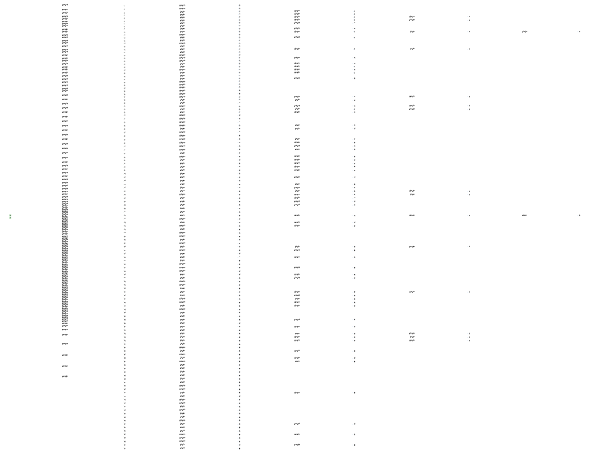digraph D {
rankdir=LR
size="4,3"
ratio="fill"
node[color="black",shape="square",fillcolor="darkseagreen3",style="filled"]
 0
 N1
 node[color="black",shape="circle",style=""]
 
edge[style="solid"]
edge[style="solid"]
0->1[label="c=1622.0,t=175.0",color="darkseagreen3"] 
edge[style="solid"]
1->55[label="c=120.0,t=174.0",color="dodgerblue2"] 
edge[style="solid"]
0->2[label="c=1622.0,t=207.0",color="darkseagreen3"] 
edge[style="solid"]
2->66[label="c=120.0,t=128.0",color="dodgerblue2"] 
edge[style="solid"]
0->3[label="c=1622.0,t=64.0",color="darkseagreen3"] 
edge[style="solid"]
3->31[label="c=98.0,t=96.0",color="dodgerblue2"] 
edge[style="solid"]
31->46[label="c=86.0,t=270.0",color="dodgerblue2"] 
edge[style="solid"]
0->4[label="c=1622.0,t=145.0",color="darkseagreen3"] 
edge[style="solid"]
4->41[label="c=53.0,t=159.0",color="dodgerblue2"] 
edge[style="solid"]
41->83[label="c=34.0,t=158.0",color="dodgerblue2"] 
edge[style="solid"]
0->5[label="c=1622.0,t=69.0",color="darkseagreen3"] 
edge[style="solid"]
5->29[label="c=85.0,t=126.0",color="dodgerblue2"] 
edge[style="solid"]
29->62[label="c=89.0,t=119.0",color="dodgerblue2"] 
edge[style="solid"]
62->101[label="c=91.0,t=117.0",color="dodgerblue2"] 
edge[style="solid"]
0->6[label="c=1622.0,t=26.0",color="darkseagreen3"] 
edge[style="solid"]
6->23[label="c=64.0,t=131.0",color="dodgerblue2"] 
edge[style="solid"]
23->52[label="c=83.0,t=146.0",color="dodgerblue2"] 
edge[style="solid"]
52->105[label="c=174.0,t=166.0",color="dodgerblue2"] 
edge[style="solid"]
0->7[label="c=1622.0,t=202.0",color="darkseagreen3"] 
edge[style="solid"]
7->58[label="c=23.0,t=79.0",color="dodgerblue2"] 
edge[style="solid"]
58->107[label="c=192.0,t=153.0",color="dodgerblue2"] 
edge[style="solid"]
0->8[label="c=1622.0,t=171.0",color="darkseagreen3"] 
edge[style="solid"]
8->72[label="c=87.0,t=88.0",color="dodgerblue2"] 
edge[style="solid"]
0->9[label="c=1622.0,t=55.0",color="darkseagreen3"] 
edge[style="solid"]
9->32[label="c=43.0,t=226.0",color="dodgerblue2"] 
edge[style="solid"]
32->100[label="c=129.0,t=197.0",color="dodgerblue2"] 
edge[style="solid"]
0->10[label="c=1622.0,t=37.0",color="darkseagreen3"] 
edge[style="solid"]
10->33[label="c=81.0,t=170.0",color="dodgerblue2"] 
edge[style="solid"]
33->73[label="c=45.0,t=120.0",color="dodgerblue2"] 
edge[style="solid"]
73->102[label="c=64.0,t=57.0",color="dodgerblue2"] 
edge[style="solid"]
102->127[label="c=114.0,t=91.0",color="dodgerblue2"] 
edge[style="solid"]
0->11[label="c=1622.0,t=193.0",color="darkseagreen3"] 
edge[style="solid"]
11->85[label="c=106.0,t=281.0",color="dodgerblue2"] 
edge[style="solid"]
0->12[label="c=1622.0,t=129.0",color="darkseagreen3"] 
edge[style="solid"]
12->45[label="c=23.0,t=65.0",color="dodgerblue2"] 
edge[style="solid"]
45->82[label="c=129.0,t=265.0",color="dodgerblue2"] 
edge[style="solid"]
0->13[label="c=1622.0,t=185.0",color="darkseagreen3"] 
edge[style="solid"]
13->67[label="c=51.0,t=244.0",color="dodgerblue2"] 
edge[style="solid"]
0->14[label="c=1622.0,t=162.0",color="darkseagreen3"] 
edge[style="solid"]
14->76[label="c=141.0,t=279.0",color="dodgerblue2"] 
edge[style="solid"]
0->15[label="c=1622.0,t=114.0",color="darkseagreen3"] 
edge[style="solid"]
15->49[label="c=72.0,t=277.0",color="dodgerblue2"] 
edge[style="solid"]
0->16[label="c=1622.0,t=178.0",color="darkseagreen3"] 
edge[style="solid"]
16->61[label="c=23.0,t=73.0",color="dodgerblue2"] 
edge[style="solid"]
61->93[label="c=95.0,t=133.0",color="dodgerblue2"] 
edge[style="solid"]
93->113[label="c=21.0,t=90.0",color="dodgerblue2"] 
edge[style="solid"]
0->17[label="c=1622.0,t=175.0",color="darkseagreen3"] 
edge[style="solid"]
17->75[label="c=65.0,t=284.0",color="dodgerblue2"] 
edge[style="solid"]
0->18[label="c=1622.0,t=62.0",color="darkseagreen3"] 
edge[style="solid"]
18->54[label="c=137.0,t=324.0",color="dodgerblue2"] 
edge[style="solid"]
0->19[label="c=1622.0,t=94.0",color="darkseagreen3"] 
edge[style="solid"]
19->57[label="c=109.0,t=113.0",color="dodgerblue2"] 
edge[style="solid"]
57->106[label="c=185.0,t=221.0",color="dodgerblue2"] 
edge[style="solid"]
0->20[label="c=1622.0,t=160.0",color="darkseagreen3"] 
edge[style="solid"]
20->96[label="c=259.0,t=279.0",color="dodgerblue2"] 
edge[style="solid"]
0->21[label="c=1622.0,t=142.0",color="darkseagreen3"] 
edge[style="solid"]
21->59[label="c=27.0,t=171.0",color="dodgerblue2"] 
edge[style="solid"]
59->116[label="c=95.0,t=147.0",color="dodgerblue2"] 
edge[style="solid"]
0->22[label="c=1622.0,t=98.0",color="darkseagreen3"] 
edge[style="solid"]
22->51[label="c=42.0,t=56.0",color="dodgerblue2"] 
edge[style="solid"]
51->78[label="c=98.0,t=297.0",color="dodgerblue2"] 
edge[style="solid"]
0->24[label="c=1622.0,t=93.0",color="darkseagreen3"] 
edge[style="solid"]
24->70[label="c=157.0,t=201.0",color="dodgerblue2"] 
edge[style="solid"]
70->108[label="c=57.0,t=182.0",color="dodgerblue2"] 
edge[style="solid"]
0->25[label="c=1622.0,t=54.0",color="darkseagreen3"] 
edge[style="solid"]
25->50[label="c=61.0,t=168.0",color="dodgerblue2"] 
edge[style="solid"]
50->84[label="c=26.0,t=239.0",color="dodgerblue2"] 
edge[style="solid"]
0->26[label="c=1622.0,t=153.0",color="darkseagreen3"] 
edge[style="solid"]
26->71[label="c=25.0,t=211.0",color="dodgerblue2"] 
edge[style="solid"]
0->27[label="c=1622.0,t=109.0",color="darkseagreen3"] 
edge[style="solid"]
27->60[label="c=51.0,t=227.0",color="dodgerblue2"] 
edge[style="solid"]
60->135[label="c=122.0,t=138.0",color="dodgerblue2"] 
edge[style="solid"]
0->28[label="c=1622.0,t=146.0",color="darkseagreen3"] 
edge[style="solid"]
28->97[label="c=153.0,t=323.0",color="dodgerblue2"] 
edge[style="solid"]
0->30[label="c=1622.0,t=179.0",color="darkseagreen3"] 
edge[style="solid"]
30->92[label="c=121.0,t=294.0",color="dodgerblue2"] 
edge[style="solid"]
0->34[label="c=1622.0,t=139.0",color="darkseagreen3"] 
edge[style="solid"]
34->98[label="c=130.0,t=331.0",color="dodgerblue2"] 
edge[style="solid"]
0->35[label="c=1622.0,t=224.0",color="darkseagreen3"] 
edge[style="solid"]
35->136[label="c=250.0,t=254.0",color="dodgerblue2"] 
edge[style="solid"]
0->36[label="c=1622.0,t=235.0",color="darkseagreen3"] 
edge[style="solid"]
36->155[label="c=293.0,t=233.0",color="dodgerblue2"] 
edge[style="solid"]
0->37[label="c=1622.0,t=31.0",color="darkseagreen3"] 
edge[style="solid"]
37->80[label="c=205.0,t=178.0",color="dodgerblue2"] 
edge[style="solid"]
80->117[label="c=128.0,t=131.0",color="dodgerblue2"] 
edge[style="solid"]
117->132[label="c=26.0,t=140.0",color="dodgerblue2"] 
edge[style="solid"]
0->38[label="c=1622.0,t=143.0",color="darkseagreen3"] 
edge[style="solid"]
38->79[label="c=19.0,t=237.0",color="dodgerblue2"] 
edge[style="solid"]
79->162[label="c=86.0,t=99.0",color="dodgerblue2"] 
edge[style="solid"]
0->39[label="c=1622.0,t=225.0",color="darkseagreen3"] 
edge[style="solid"]
39->110[label="c=60.0,t=254.0",color="dodgerblue2"] 
edge[style="solid"]
0->40[label="c=1622.0,t=55.0",color="darkseagreen3"] 
edge[style="solid"]
40->88[label="c=162.0,t=181.0",color="dodgerblue2"] 
edge[style="solid"]
88->118[label="c=115.0,t=113.0",color="dodgerblue2"] 
edge[style="solid"]
118->151[label="c=72.0,t=124.0",color="dodgerblue2"] 
edge[style="solid"]
0->42[label="c=1622.0,t=36.0",color="darkseagreen3"] 
edge[style="solid"]
42->53[label="c=17.0,t=102.0",color="dodgerblue2"] 
edge[style="solid"]
53->89[label="c=74.0,t=98.0",color="dodgerblue2"] 
edge[style="solid"]
89->125[label="c=141.0,t=234.0",color="dodgerblue2"] 
edge[style="solid"]
0->43[label="c=1622.0,t=137.0",color="darkseagreen3"] 
edge[style="solid"]
43->87[label="c=52.0,t=87.0",color="dodgerblue2"] 
edge[style="solid"]
87->119[label="c=95.0,t=239.0",color="dodgerblue2"] 
edge[style="solid"]
0->44[label="c=1622.0,t=216.0",color="darkseagreen3"] 
edge[style="solid"]
44->154[label="c=263.0,t=263.0",color="dodgerblue2"] 
edge[style="solid"]
0->47[label="c=1622.0,t=48.0",color="darkseagreen3"] 
edge[style="solid"]
47->115[label="c=346.0,t=425.0",color="dodgerblue2"] 
edge[style="solid"]
0->48[label="c=1622.0,t=156.0",color="darkseagreen3"] 
edge[style="solid"]
48->140[label="c=237.0,t=322.0",color="dodgerblue2"] 
edge[style="solid"]
0->56[label="c=1622.0,t=55.0",color="darkseagreen3"] 
edge[style="solid"]
56->95[label="c=138.0,t=330.0",color="dodgerblue2"] 
edge[style="solid"]
95->179[label="c=76.0,t=86.0",color="dodgerblue2"] 
edge[style="solid"]
0->63[label="c=1622.0,t=133.0",color="darkseagreen3"] 
edge[style="solid"]
63->120[label="c=98.0,t=236.0",color="dodgerblue2"] 
edge[style="solid"]
120->184[label="c=87.0,t=84.0",color="dodgerblue2"] 
edge[style="solid"]
0->64[label="c=1622.0,t=226.0",color="darkseagreen3"] 
edge[style="solid"]
64->147[label="c=122.0,t=243.0",color="dodgerblue2"] 
edge[style="solid"]
0->65[label="c=1622.0,t=127.0",color="darkseagreen3"] 
edge[style="solid"]
65->153[label="c=345.0,t=338.0",color="dodgerblue2"] 
edge[style="solid"]
0->68[label="c=1622.0,t=127.0",color="darkseagreen3"] 
edge[style="solid"]
68->123[label="c=117.0,t=285.0",color="dodgerblue2"] 
edge[style="solid"]
123->187[label="c=32.0,t=66.0",color="dodgerblue2"] 
edge[style="solid"]
0->69[label="c=1622.0,t=92.0",color="darkseagreen3"] 
edge[style="solid"]
69->111[label="c=145.0,t=216.0",color="dodgerblue2"] 
edge[style="solid"]
111->163[label="c=54.0,t=156.0",color="dodgerblue2"] 
edge[style="solid"]
0->74[label="c=1622.0,t=143.0",color="darkseagreen3"] 
edge[style="solid"]
74->126[label="c=133.0,t=174.0",color="dodgerblue2"] 
edge[style="solid"]
126->178[label="c=139.0,t=163.0",color="dodgerblue2"] 
edge[style="solid"]
0->77[label="c=1622.0,t=77.0",color="darkseagreen3"] 
edge[style="solid"]
77->129[label="c=176.0,t=286.0",color="dodgerblue2"] 
edge[style="solid"]
129->192[label="c=61.0,t=78.0",color="dodgerblue2"] 
edge[style="solid"]
0->81[label="c=1622.0,t=178.0",color="darkseagreen3"] 
edge[style="solid"]
81->137[label="c=42.0,t=250.0",color="dodgerblue2"] 
edge[style="solid"]
0->86[label="c=1622.0,t=87.0",color="darkseagreen3"] 
edge[style="solid"]
86->128[label="c=105.0,t=231.0",color="dodgerblue2"] 
edge[style="solid"]
128->183[label="c=28.0,t=136.0",color="dodgerblue2"] 
edge[style="solid"]
0->90[label="c=1622.0,t=125.0",color="darkseagreen3"] 
edge[style="solid"]
90->134[label="c=48.0,t=187.0",color="dodgerblue2"] 
edge[style="solid"]
134->182[label="c=26.0,t=152.0",color="dodgerblue2"] 
edge[style="solid"]
0->91[label="c=1622.0,t=138.0",color="darkseagreen3"] 
edge[style="solid"]
91->139[label="c=52.0,t=90.0",color="dodgerblue2"] 
edge[style="solid"]
139->167[label="c=65.0,t=244.0",color="dodgerblue2"] 
edge[style="solid"]
0->94[label="c=1622.0,t=224.0",color="darkseagreen3"] 
edge[style="solid"]
94->170[label="c=73.0,t=128.0",color="dodgerblue2"] 
edge[style="solid"]
170->209[label="c=96.0,t=102.0",color="dodgerblue2"] 
edge[style="solid"]
0->99[label="c=1622.0,t=155.0",color="darkseagreen3"] 
edge[style="solid"]
99->152[label="c=63.0,t=179.0",color="dodgerblue2"] 
edge[style="solid"]
152->200[label="c=44.0,t=135.0",color="dodgerblue2"] 
edge[style="solid"]
0->103[label="c=1622.0,t=112.0",color="darkseagreen3"] 
edge[style="solid"]
103->143[label="c=59.0,t=228.0",color="dodgerblue2"] 
edge[style="solid"]
0->104[label="c=1622.0,t=71.0",color="darkseagreen3"] 
edge[style="solid"]
104->131[label="c=56.0,t=90.0",color="dodgerblue2"] 
edge[style="solid"]
131->174[label="c=163.0,t=301.0",color="dodgerblue2"] 
edge[style="solid"]
0->109[label="c=1622.0,t=185.0",color="darkseagreen3"] 
edge[style="solid"]
109->175[label="c=52.0,t=225.0",color="dodgerblue2"] 
edge[style="solid"]
0->112[label="c=1622.0,t=176.0",color="darkseagreen3"] 
edge[style="solid"]
112->168[label="c=7.0,t=226.0",color="dodgerblue2"] 
edge[style="solid"]
168->225[label="c=43.0,t=60.0",color="dodgerblue2"] 
edge[style="solid"]
0->114[label="c=1622.0,t=113.0",color="darkseagreen3"] 
edge[style="solid"]
114->171[label="c=99.0,t=178.0",color="dodgerblue2"] 
edge[style="solid"]
171->217[label="c=178.0,t=181.0",color="dodgerblue2"] 
edge[style="solid"]
0->121[label="c=1622.0,t=129.0",color="darkseagreen3"] 
edge[style="solid"]
121->165[label="c=28.0,t=71.0",color="dodgerblue2"] 
edge[style="solid"]
165->193[label="c=43.0,t=86.0",color="dodgerblue2"] 
edge[style="solid"]
193->206[label="c=29.0,t=185.0",color="dodgerblue2"] 
edge[style="solid"]
0->122[label="c=1622.0,t=41.0",color="darkseagreen3"] 
edge[style="solid"]
122->160[label="c=119.0,t=200.0",color="dodgerblue2"] 
edge[style="solid"]
160->197[label="c=22.0,t=170.0",color="dodgerblue2"] 
edge[style="solid"]
197->231[label="c=24.0,t=60.0",color="dodgerblue2"] 
edge[style="solid"]
0->124[label="c=1622.0,t=98.0",color="darkseagreen3"] 
edge[style="solid"]
124->169[label="c=62.0,t=86.0",color="dodgerblue2"] 
edge[style="solid"]
169->194[label="c=96.0,t=249.0",color="dodgerblue2"] 
edge[style="solid"]
0->130[label="c=1622.0,t=195.0",color="darkseagreen3"] 
edge[style="solid"]
130->202[label="c=81.0,t=153.0",color="dodgerblue2"] 
edge[style="solid"]
202->244[label="c=183.0,t=129.0",color="dodgerblue2"] 
edge[style="solid"]
0->133[label="c=1622.0,t=200.0",color="darkseagreen3"] 
edge[style="solid"]
133->195[label="c=29.0,t=152.0",color="dodgerblue2"] 
edge[style="solid"]
195->241[label="c=117.0,t=124.0",color="dodgerblue2"] 
edge[style="solid"]
0->138[label="c=1622.0,t=223.0",color="darkseagreen3"] 
edge[style="solid"]
138->211[label="c=98.0,t=248.0",color="dodgerblue2"] 
edge[style="solid"]
0->141[label="c=1622.0,t=120.0",color="darkseagreen3"] 
edge[style="solid"]
141->186[label="c=35.0,t=271.0",color="dodgerblue2"] 
edge[style="solid"]
0->142[label="c=1622.0,t=27.0",color="darkseagreen3"] 
edge[style="solid"]
142->158[label="c=33.0,t=47.0",color="dodgerblue2"] 
edge[style="solid"]
158->176[label="c=65.0,t=193.0",color="dodgerblue2"] 
edge[style="solid"]
176->220[label="c=57.0,t=130.0",color="dodgerblue2"] 
edge[style="solid"]
220->249[label="c=50.0,t=72.0",color="dodgerblue2"] 
edge[style="solid"]
0->144[label="c=1622.0,t=192.0",color="darkseagreen3"] 
edge[style="solid"]
144->212[label="c=103.0,t=267.0",color="dodgerblue2"] 
edge[style="solid"]
0->145[label="c=1622.0,t=66.0",color="darkseagreen3"] 
edge[style="solid"]
145->172[label="c=29.0,t=180.0",color="dodgerblue2"] 
edge[style="solid"]
172->214[label="c=68.0,t=194.0",color="dodgerblue2"] 
edge[style="solid"]
0->146[label="c=1622.0,t=149.0",color="darkseagreen3"] 
edge[style="solid"]
146->213[label="c=225.0,t=154.0",color="dodgerblue2"] 
edge[style="solid"]
213->230[label="c=84.0,t=131.0",color="dodgerblue2"] 
edge[style="solid"]
0->148[label="c=1622.0,t=167.0",color="darkseagreen3"] 
edge[style="solid"]
148->203[label="c=43.0,t=243.0",color="dodgerblue2"] 
edge[style="solid"]
0->149[label="c=1622.0,t=194.0",color="darkseagreen3"] 
edge[style="solid"]
149->216[label="c=133.0,t=280.0",color="dodgerblue2"] 
edge[style="solid"]
0->150[label="c=1622.0,t=236.0",color="darkseagreen3"] 
edge[style="solid"]
150->228[label="c=102.0,t=221.0",color="dodgerblue2"] 
edge[style="solid"]
0->156[label="c=1622.0,t=207.0",color="darkseagreen3"] 
edge[style="solid"]
156->218[label="c=50.0,t=229.0",color="dodgerblue2"] 
edge[style="solid"]
0->157[label="c=1622.0,t=192.0",color="darkseagreen3"] 
edge[style="solid"]
157->227[label="c=161.0,t=284.0",color="dodgerblue2"] 
edge[style="solid"]
0->159[label="c=1622.0,t=18.0",color="darkseagreen3"] 
edge[style="solid"]
159->173[label="c=35.0,t=45.0",color="dodgerblue2"] 
edge[style="solid"]
173->185[label="c=39.0,t=93.0",color="dodgerblue2"] 
edge[style="solid"]
185->219[label="c=118.0,t=205.0",color="dodgerblue2"] 
edge[style="solid"]
0->161[label="c=1622.0,t=96.0",color="darkseagreen3"] 
edge[style="solid"]
161->205[label="c=137.0,t=222.0",color="dodgerblue2"] 
edge[style="solid"]
205->253[label="c=106.0,t=118.0",color="dodgerblue2"] 
edge[style="solid"]
0->164[label="c=1622.0,t=174.0",color="darkseagreen3"] 
edge[style="solid"]
164->224[label="c=82.0,t=286.0",color="dodgerblue2"] 
edge[style="solid"]
0->166[label="c=1622.0,t=58.0",color="darkseagreen3"] 
edge[style="solid"]
166->191[label="c=36.0,t=205.0",color="dodgerblue2"] 
edge[style="solid"]
191->240[label="c=80.0,t=217.0",color="dodgerblue2"] 
edge[style="solid"]
0->177[label="c=1622.0,t=209.0",color="darkseagreen3"] 
edge[style="solid"]
177->233[label="c=97.0,t=211.0",color="dodgerblue2"] 
edge[style="solid"]
0->180[label="c=1622.0,t=212.0",color="darkseagreen3"] 
edge[style="solid"]
180->251[label="c=207.0,t=260.0",color="dodgerblue2"] 
edge[style="solid"]
0->181[label="c=1622.0,t=66.0",color="darkseagreen3"] 
edge[style="solid"]
181->222[label="c=172.0,t=266.0",color="dodgerblue2"] 
edge[style="solid"]
222->285[label="c=168.0,t=133.0",color="dodgerblue2"] 
edge[style="solid"]
0->188[label="c=1622.0,t=229.0",color="darkseagreen3"] 
edge[style="solid"]
188->284[label="c=286.0,t=237.0",color="dodgerblue2"] 
edge[style="solid"]
0->189[label="c=1622.0,t=199.0",color="darkseagreen3"] 
edge[style="solid"]
189->234[label="c=38.0,t=81.0",color="dodgerblue2"] 
edge[style="solid"]
234->266[label="c=70.0,t=198.0",color="dodgerblue2"] 
edge[style="solid"]
0->190[label="c=1622.0,t=125.0",color="darkseagreen3"] 
edge[style="solid"]
190->226[label="c=83.0,t=156.0",color="dodgerblue2"] 
edge[style="solid"]
226->281[label="c=141.0,t=193.0",color="dodgerblue2"] 
edge[style="solid"]
0->196[label="c=1622.0,t=133.0",color="darkseagreen3"] 
edge[style="solid"]
196->261[label="c=196.0,t=342.0",color="dodgerblue2"] 
edge[style="solid"]
0->198[label="c=1622.0,t=236.0",color="darkseagreen3"] 
edge[style="solid"]
198->280[label="c=221.0,t=237.0",color="dodgerblue2"] 
edge[style="solid"]
0->199[label="c=1622.0,t=197.0",color="darkseagreen3"] 
edge[style="solid"]
199->259[label="c=91.0,t=282.0",color="dodgerblue2"] 
edge[style="solid"]
0->201[label="c=1622.0,t=64.0",color="darkseagreen3"] 
edge[style="solid"]
201->221[label="c=63.0,t=73.0",color="dodgerblue2"] 
edge[style="solid"]
221->239[label="c=89.0,t=126.0",color="dodgerblue2"] 
edge[style="solid"]
239->264[label="c=71.0,t=210.0",color="dodgerblue2"] 
edge[style="solid"]
0->204[label="c=1622.0,t=114.0",color="darkseagreen3"] 
edge[style="solid"]
204->248[label="c=97.0,t=124.0",color="dodgerblue2"] 
edge[style="solid"]
248->275[label="c=103.0,t=239.0",color="dodgerblue2"] 
edge[style="solid"]
0->207[label="c=1622.0,t=191.0",color="darkseagreen3"] 
edge[style="solid"]
207->276[label="c=144.0,t=215.0",color="dodgerblue2"] 
edge[style="solid"]
276->308[label="c=17.0,t=28.0",color="dodgerblue2"] 
edge[style="solid"]
0->208[label="c=1622.0,t=24.0",color="darkseagreen3"] 
edge[style="solid"]
208->238[label="c=166.0,t=309.0",color="dodgerblue2"] 
edge[style="solid"]
238->296[label="c=53.0,t=118.0",color="dodgerblue2"] 
edge[style="solid"]
0->210[label="c=1622.0,t=42.0",color="darkseagreen3"] 
edge[style="solid"]
210->223[label="c=22.0,t=245.0",color="dodgerblue2"] 
edge[style="solid"]
223->300[label="c=97.0,t=137.0",color="dodgerblue2"] 
edge[style="solid"]
0->215[label="c=1622.0,t=187.0",color="darkseagreen3"] 
edge[style="solid"]
215->278[label="c=123.0,t=263.0",color="dodgerblue2"] 
edge[style="solid"]
0->229[label="c=1622.0,t=204.0",color="darkseagreen3"] 
edge[style="solid"]
229->291[label="c=70.0,t=273.0",color="dodgerblue2"] 
edge[style="solid"]
0->232[label="c=1622.0,t=208.0",color="darkseagreen3"] 
edge[style="solid"]
232->301[label="c=62.0,t=245.0",color="dodgerblue2"] 
edge[style="solid"]
0->235[label="c=1622.0,t=69.0",color="darkseagreen3"] 
edge[style="solid"]
235->256[label="c=26.0,t=105.0",color="dodgerblue2"] 
edge[style="solid"]
256->297[label="c=116.0,t=279.0",color="dodgerblue2"] 
edge[style="solid"]
0->236[label="c=1622.0,t=188.0",color="darkseagreen3"] 
edge[style="solid"]
236->304[label="c=99.0,t=281.0",color="dodgerblue2"] 
edge[style="solid"]
0->237[label="c=1622.0,t=83.0",color="darkseagreen3"] 
edge[style="solid"]
237->270[label="c=68.0,t=170.0",color="dodgerblue2"] 
edge[style="solid"]
270->311[label="c=67.0,t=221.0",color="dodgerblue2"] 
edge[style="solid"]
0->242[label="c=1622.0,t=197.0",color="darkseagreen3"] 
edge[style="solid"]
242->302[label="c=50.0,t=254.0",color="dodgerblue2"] 
edge[style="solid"]
0->243[label="c=1622.0,t=210.0",color="darkseagreen3"] 
edge[style="solid"]
243->298[label="c=4.0,t=73.0",color="dodgerblue2"] 
edge[style="solid"]
298->318[label="c=18.0,t=60.0",color="dodgerblue2"] 
edge[style="solid"]
318->343[label="c=119.0,t=113.0",color="dodgerblue2"] 
edge[style="solid"]
0->245[label="c=1622.0,t=94.0",color="darkseagreen3"] 
edge[style="solid"]
245->289[label="c=94.0,t=176.0",color="dodgerblue2"] 
edge[style="solid"]
289->319[label="c=33.0,t=137.0",color="dodgerblue2"] 
edge[style="solid"]
319->345[label="c=23.0,t=66.0",color="dodgerblue2"] 
edge[style="solid"]
0->246[label="c=1622.0,t=64.0",color="darkseagreen3"] 
edge[style="solid"]
246->288[label="c=99.0,t=140.0",color="dodgerblue2"] 
edge[style="solid"]
288->310[label="c=70.0,t=144.0",color="dodgerblue2"] 
edge[style="solid"]
310->330[label="c=12.0,t=109.0",color="dodgerblue2"] 
edge[style="solid"]
0->247[label="c=1622.0,t=214.0",color="darkseagreen3"] 
edge[style="solid"]
247->306[label="c=19.0,t=246.0",color="dodgerblue2"] 
edge[style="solid"]
0->250[label="c=1622.0,t=89.0",color="darkseagreen3"] 
edge[style="solid"]
250->309[label="c=303.0,t=386.0",color="dodgerblue2"] 
edge[style="solid"]
0->252[label="c=1622.0,t=70.0",color="darkseagreen3"] 
edge[style="solid"]
252->293[label="c=98.0,t=195.0",color="dodgerblue2"] 
edge[style="solid"]
293->325[label="c=62.0,t=204.0",color="dodgerblue2"] 
edge[style="solid"]
0->254[label="c=1622.0,t=119.0",color="darkseagreen3"] 
edge[style="solid"]
254->305[label="c=142.0,t=317.0",color="dodgerblue2"] 
edge[style="solid"]
0->255[label="c=1622.0,t=190.0",color="darkseagreen3"] 
edge[style="solid"]
255->312[label="c=44.0,t=124.0",color="dodgerblue2"] 
edge[style="solid"]
312->334[label="c=37.0,t=152.0",color="dodgerblue2"] 
edge[style="solid"]
0->257[label="c=1622.0,t=220.0",color="darkseagreen3"] 
edge[style="solid"]
257->329[label="c=103.0,t=162.0",color="dodgerblue2"] 
edge[style="solid"]
329->350[label="c=18.0,t=72.0",color="dodgerblue2"] 
edge[style="solid"]
0->258[label="c=1622.0,t=232.0",color="darkseagreen3"] 
edge[style="solid"]
258->320[label="c=33.0,t=236.0",color="dodgerblue2"] 
edge[style="solid"]
0->260[label="c=1622.0,t=219.0",color="darkseagreen3"] 
edge[style="solid"]
260->322[label="c=54.0,t=260.0",color="dodgerblue2"] 
edge[style="solid"]
0->262[label="c=1622.0,t=210.0",color="darkseagreen3"] 
edge[style="solid"]
262->331[label="c=94.0,t=243.0",color="dodgerblue2"] 
edge[style="solid"]
0->263[label="c=1622.0,t=230.0",color="darkseagreen3"] 
edge[style="solid"]
263->328[label="c=81.0,t=232.0",color="dodgerblue2"] 
edge[style="solid"]
0->265[label="c=1622.0,t=127.0",color="darkseagreen3"] 
edge[style="solid"]
265->315[label="c=94.0,t=274.0",color="dodgerblue2"] 
edge[style="solid"]
0->267[label="c=1622.0,t=186.0",color="darkseagreen3"] 
edge[style="solid"]
267->323[label="c=66.0,t=284.0",color="dodgerblue2"] 
edge[style="solid"]
0->268[label="c=1622.0,t=211.0",color="darkseagreen3"] 
edge[style="solid"]
268->340[label="c=153.0,t=245.0",color="dodgerblue2"] 
edge[style="solid"]
0->269[label="c=1622.0,t=228.0",color="darkseagreen3"] 
edge[style="solid"]
269->336[label="c=111.0,t=204.0",color="dodgerblue2"] 
edge[style="solid"]
0->271[label="c=1622.0,t=86.0",color="darkseagreen3"] 
edge[style="solid"]
271->295[label="c=7.0,t=198.0",color="dodgerblue2"] 
edge[style="solid"]
295->338[label="c=15.0,t=116.0",color="dodgerblue2"] 
edge[style="solid"]
0->272[label="c=1622.0,t=200.0",color="darkseagreen3"] 
edge[style="solid"]
272->324[label="c=42.0,t=200.0",color="dodgerblue2"] 
edge[style="solid"]
0->273[label="c=1622.0,t=116.0",color="darkseagreen3"] 
edge[style="solid"]
273->327[label="c=254.0,t=361.0",color="dodgerblue2"] 
edge[style="solid"]
0->274[label="c=1622.0,t=144.0",color="darkseagreen3"] 
edge[style="solid"]
274->321[label="c=119.0,t=249.0",color="dodgerblue2"] 
edge[style="solid"]
0->277[label="c=1622.0,t=117.0",color="darkseagreen3"] 
edge[style="solid"]
277->316[label="c=39.0,t=241.0",color="dodgerblue2"] 
edge[style="solid"]
0->279[label="c=1622.0,t=135.0",color="darkseagreen3"] 
edge[style="solid"]
279->341[label="c=187.0,t=294.0",color="dodgerblue2"] 
edge[style="solid"]
0->282[label="c=1622.0,t=192.0",color="darkseagreen3"] 
edge[style="solid"]
282->342[label="c=92.0,t=233.0",color="dodgerblue2"] 
edge[style="solid"]
0->283[label="c=1622.0,t=149.0",color="darkseagreen3"] 
edge[style="solid"]
283->326[label="c=77.0,t=269.0",color="dodgerblue2"] 
edge[style="solid"]
0->286[label="c=1622.0,t=164.0",color="darkseagreen3"] 
edge[style="solid"]
286->349[label="c=199.0,t=315.0",color="dodgerblue2"] 
edge[style="solid"]
0->287[label="c=1622.0,t=31.0",color="darkseagreen3"] 
edge[style="solid"]
287->313[label="c=95.0,t=161.0",color="dodgerblue2"] 
edge[style="solid"]
313->344[label="c=127.0,t=284.0",color="dodgerblue2"] 
edge[style="solid"]
0->290[label="c=1622.0,t=221.0",color="darkseagreen3"] 
edge[style="solid"]
290->339[label="c=32.0,t=134.0",color="dodgerblue2"] 
edge[style="solid"]
0->292[label="c=1622.0,t=212.0",color="darkseagreen3"] 
edge[style="solid"]
292->346[label="c=56.0,t=174.0",color="dodgerblue2"] 
edge[style="solid"]
0->294[label="c=1622.0,t=82.0",color="darkseagreen3"] 
edge[style="solid"]
294->332[label="c=178.0,t=127.0",color="dodgerblue2"] 
edge[style="solid"]
332->347[label="c=62.0,t=240.0",color="dodgerblue2"] 
edge[style="solid"]
0->299[label="c=1622.0,t=166.0",color="darkseagreen3"] 
edge[style="solid"]
299->348[label="c=127.0,t=282.0",color="dodgerblue2"] 
edge[style="solid"]
0->303[label="c=1622.0,t=96.0",color="darkseagreen3"] 
edge[style="solid"]
303->337[label="c=102.0,t=310.0",color="dodgerblue2"] 
edge[style="solid"]
0->307[label="c=1622.0,t=16.0",color="darkseagreen3"] 
edge[style="solid"]
307->314[label="c=34.0,t=44.0",color="dodgerblue2"] 
edge[style="solid"]
314->335[label="c=118.0,t=333.0",color="dodgerblue2"] 
edge[style="solid"]
0->317[label="c=1622.0,t=59.0",color="darkseagreen3"] 
edge[style="solid"]
317->333[label="c=71.0,t=174.0",color="dodgerblue2"] 
}